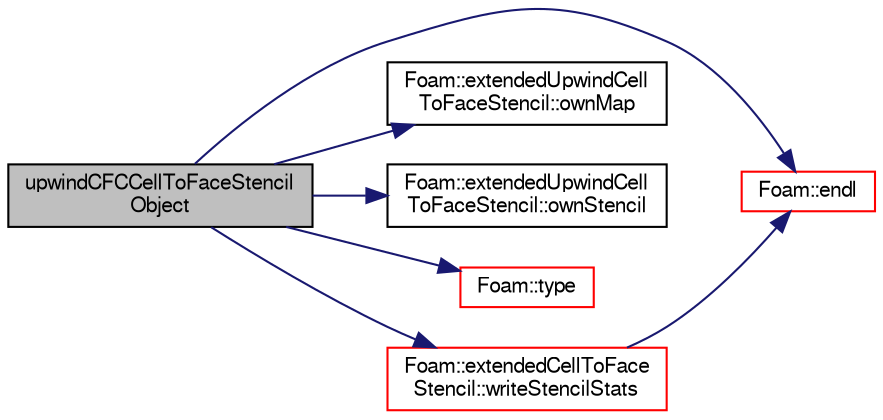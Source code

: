 digraph "upwindCFCCellToFaceStencilObject"
{
  bgcolor="transparent";
  edge [fontname="FreeSans",fontsize="10",labelfontname="FreeSans",labelfontsize="10"];
  node [fontname="FreeSans",fontsize="10",shape=record];
  rankdir="LR";
  Node0 [label="upwindCFCCellToFaceStencil\lObject",height=0.2,width=0.4,color="black", fillcolor="grey75", style="filled", fontcolor="black"];
  Node0 -> Node1 [color="midnightblue",fontsize="10",style="solid",fontname="FreeSans"];
  Node1 [label="Foam::endl",height=0.2,width=0.4,color="red",URL="$a21124.html#a2db8fe02a0d3909e9351bb4275b23ce4",tooltip="Add newline and flush stream. "];
  Node0 -> Node3 [color="midnightblue",fontsize="10",style="solid",fontname="FreeSans"];
  Node3 [label="Foam::extendedUpwindCell\lToFaceStencil::ownMap",height=0.2,width=0.4,color="black",URL="$a22678.html#a34083773739c63f054384feda2ee537a",tooltip="Return reference to the parallel distribution map. "];
  Node0 -> Node4 [color="midnightblue",fontsize="10",style="solid",fontname="FreeSans"];
  Node4 [label="Foam::extendedUpwindCell\lToFaceStencil::ownStencil",height=0.2,width=0.4,color="black",URL="$a22678.html#a947344d85b49e0f23f9f9fb5386f8297",tooltip="Return reference to the stencil. "];
  Node0 -> Node5 [color="midnightblue",fontsize="10",style="solid",fontname="FreeSans"];
  Node5 [label="Foam::type",height=0.2,width=0.4,color="red",URL="$a21124.html#aec48583af672626378f501eb9fc32cd1",tooltip="Return the file type: DIRECTORY or FILE. "];
  Node0 -> Node11 [color="midnightblue",fontsize="10",style="solid",fontname="FreeSans"];
  Node11 [label="Foam::extendedCellToFace\lStencil::writeStencilStats",height=0.2,width=0.4,color="red",URL="$a22670.html#a806d1632a9bcbd268b64e4bf3b6e3c7d",tooltip="Write some statistics about stencil. "];
  Node11 -> Node1 [color="midnightblue",fontsize="10",style="solid",fontname="FreeSans"];
}
